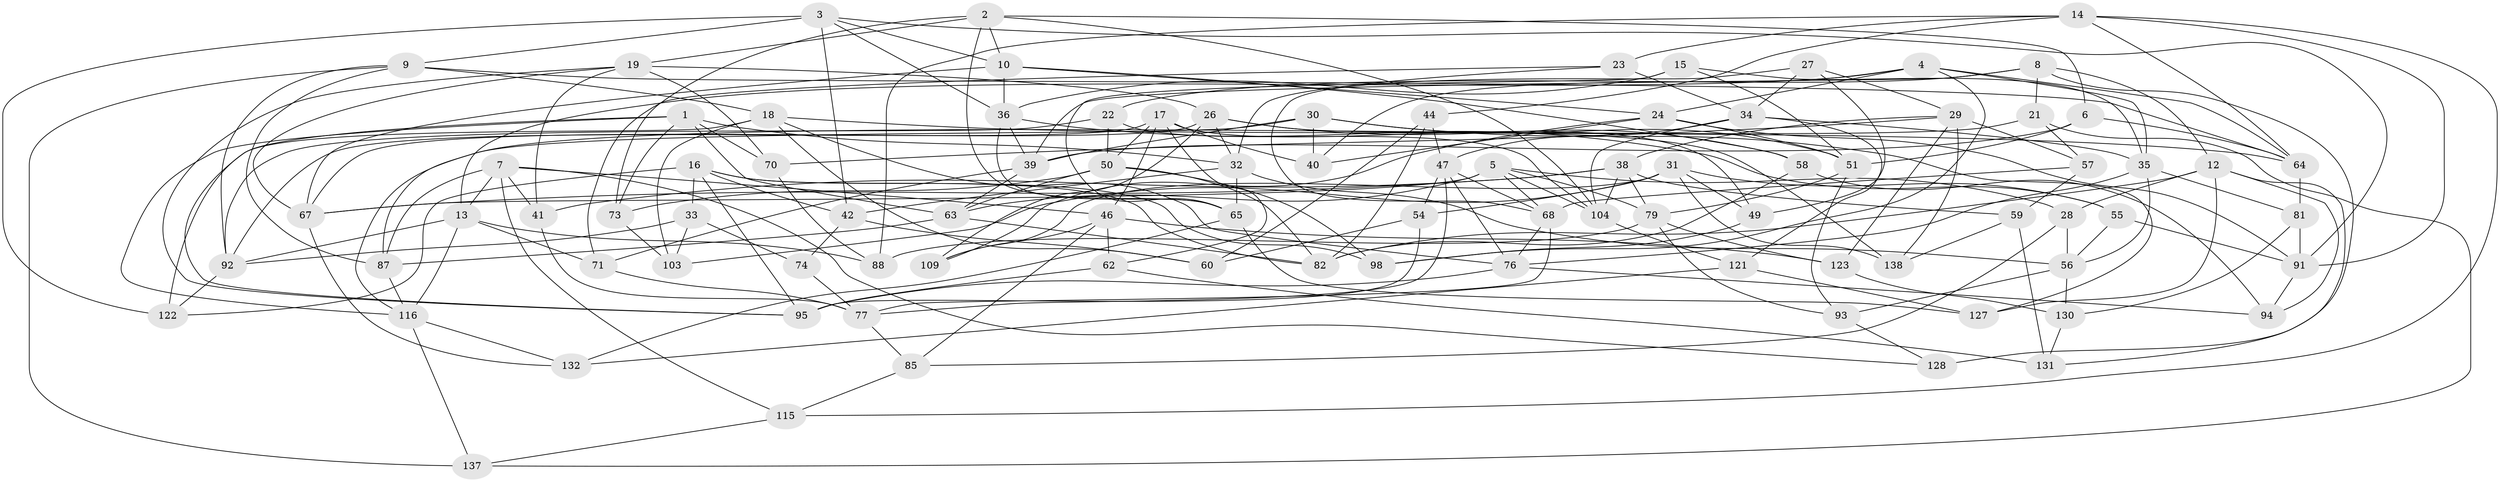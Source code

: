 // original degree distribution, {4: 1.0}
// Generated by graph-tools (version 1.1) at 2025/42/03/06/25 10:42:19]
// undirected, 90 vertices, 225 edges
graph export_dot {
graph [start="1"]
  node [color=gray90,style=filled];
  1 [super="+135"];
  2 [super="+102"];
  3 [super="+78"];
  4 [super="+66"];
  5 [super="+96"];
  6;
  7 [super="+11"];
  8 [super="+129"];
  9 [super="+117"];
  10 [super="+25"];
  12 [super="+101"];
  13 [super="+125"];
  14 [super="+48"];
  15;
  16 [super="+105"];
  17 [super="+20"];
  18 [super="+72"];
  19 [super="+52"];
  21;
  22;
  23;
  24 [super="+110"];
  26 [super="+83"];
  27;
  28;
  29 [super="+99"];
  30 [super="+43"];
  31 [super="+119"];
  32 [super="+37"];
  33;
  34 [super="+111"];
  35 [super="+53"];
  36 [super="+61"];
  38 [super="+89"];
  39 [super="+45"];
  40;
  41;
  42 [super="+107"];
  44;
  46 [super="+136"];
  47 [super="+120"];
  49;
  50 [super="+75"];
  51 [super="+69"];
  54;
  55;
  56 [super="+90"];
  57;
  58;
  59;
  60;
  62;
  63 [super="+80"];
  64 [super="+113"];
  65 [super="+84"];
  67 [super="+112"];
  68 [super="+86"];
  70;
  71;
  73;
  74;
  76 [super="+97"];
  77 [super="+106"];
  79 [super="+118"];
  81;
  82 [super="+114"];
  85;
  87 [super="+134"];
  88;
  91 [super="+100"];
  92 [super="+133"];
  93;
  94;
  95 [super="+108"];
  98;
  103;
  104 [super="+124"];
  109;
  115;
  116 [super="+126"];
  121;
  122;
  123;
  127;
  128;
  130;
  131;
  132;
  137;
  138;
  1 -- 95;
  1 -- 32;
  1 -- 73;
  1 -- 116;
  1 -- 70;
  1 -- 63;
  2 -- 6;
  2 -- 104;
  2 -- 65;
  2 -- 73;
  2 -- 10;
  2 -- 19;
  3 -- 122;
  3 -- 10;
  3 -- 42;
  3 -- 36;
  3 -- 9;
  3 -- 91;
  4 -- 35;
  4 -- 40;
  4 -- 13;
  4 -- 24;
  4 -- 98;
  4 -- 64;
  5 -- 63;
  5 -- 104;
  5 -- 28;
  5 -- 79;
  5 -- 67;
  5 -- 68;
  6 -- 64;
  6 -- 39;
  6 -- 51;
  7 -- 87;
  7 -- 41;
  7 -- 115;
  7 -- 128;
  7 -- 13;
  7 -- 46;
  8 -- 22;
  8 -- 128 [weight=2];
  8 -- 12;
  8 -- 21;
  8 -- 39;
  9 -- 137;
  9 -- 92;
  9 -- 64;
  9 -- 18;
  9 -- 87;
  10 -- 58;
  10 -- 24;
  10 -- 67;
  10 -- 36;
  12 -- 127;
  12 -- 94;
  12 -- 82;
  12 -- 131;
  12 -- 28;
  13 -- 71;
  13 -- 88;
  13 -- 116;
  13 -- 92;
  14 -- 44;
  14 -- 115;
  14 -- 88;
  14 -- 64;
  14 -- 91;
  14 -- 23;
  15 -- 51;
  15 -- 65;
  15 -- 35;
  15 -- 36;
  16 -- 98;
  16 -- 33;
  16 -- 122;
  16 -- 82;
  16 -- 95;
  16 -- 42;
  17 -- 49;
  17 -- 40;
  17 -- 62;
  17 -- 92;
  17 -- 50;
  17 -- 46;
  18 -- 60;
  18 -- 64;
  18 -- 76;
  18 -- 122;
  18 -- 103;
  19 -- 41;
  19 -- 67;
  19 -- 26;
  19 -- 70;
  19 -- 95;
  21 -- 137;
  21 -- 57;
  21 -- 116;
  22 -- 104;
  22 -- 92;
  22 -- 50;
  23 -- 71;
  23 -- 32;
  23 -- 34;
  24 -- 109;
  24 -- 40;
  24 -- 91;
  24 -- 51;
  26 -- 109;
  26 -- 58;
  26 -- 138;
  26 -- 32;
  26 -- 67;
  27 -- 34;
  27 -- 49;
  27 -- 68;
  27 -- 29;
  28 -- 85;
  28 -- 56;
  29 -- 138;
  29 -- 123;
  29 -- 57;
  29 -- 38;
  29 -- 70;
  30 -- 51;
  30 -- 40;
  30 -- 127;
  30 -- 87 [weight=2];
  30 -- 39;
  31 -- 138;
  31 -- 103;
  31 -- 49;
  31 -- 109;
  31 -- 54;
  31 -- 55;
  32 -- 65;
  32 -- 56;
  32 -- 42;
  33 -- 74;
  33 -- 103;
  33 -- 92;
  34 -- 121;
  34 -- 104;
  34 -- 35;
  34 -- 47;
  35 -- 56;
  35 -- 81;
  35 -- 76;
  36 -- 55;
  36 -- 65;
  36 -- 39;
  38 -- 59;
  38 -- 104;
  38 -- 41;
  38 -- 67;
  38 -- 79;
  39 -- 63;
  39 -- 71;
  41 -- 77;
  42 -- 60;
  42 -- 74 [weight=2];
  44 -- 60;
  44 -- 82;
  44 -- 47;
  46 -- 123;
  46 -- 85;
  46 -- 62;
  46 -- 109;
  47 -- 54;
  47 -- 76;
  47 -- 68;
  47 -- 77;
  49 -- 98;
  50 -- 98;
  50 -- 73;
  50 -- 82;
  50 -- 63;
  51 -- 79;
  51 -- 93;
  54 -- 60;
  54 -- 95;
  55 -- 91;
  55 -- 56;
  56 -- 130;
  56 -- 93;
  57 -- 59;
  57 -- 68;
  58 -- 94;
  58 -- 82;
  59 -- 138;
  59 -- 131;
  62 -- 131;
  62 -- 95;
  63 -- 87;
  63 -- 82;
  64 -- 81;
  65 -- 132;
  65 -- 127;
  67 -- 132;
  68 -- 76;
  68 -- 77;
  70 -- 88;
  71 -- 77;
  73 -- 103;
  74 -- 77;
  76 -- 94;
  76 -- 95;
  77 -- 85;
  79 -- 93;
  79 -- 123;
  79 -- 88;
  81 -- 130;
  81 -- 91;
  85 -- 115;
  87 -- 116;
  91 -- 94;
  92 -- 122;
  93 -- 128;
  104 -- 121;
  115 -- 137;
  116 -- 132;
  116 -- 137;
  121 -- 127;
  121 -- 132;
  123 -- 130;
  130 -- 131;
}
